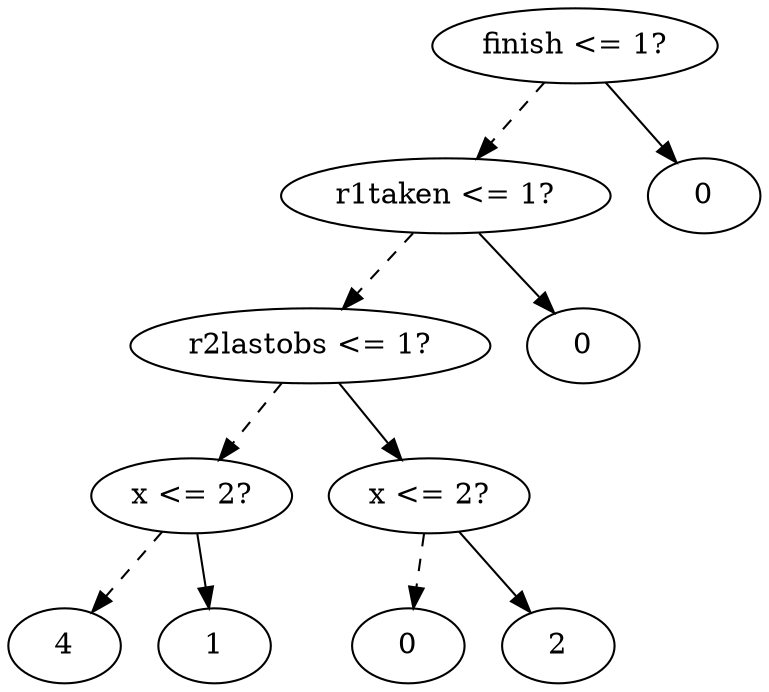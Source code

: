 digraph G {rankdir=TB;0 [label="finish <= 1?"];
0 -> 1 [style=dashed];
0 -> 2;
1 [label="r1taken <= 1?"];
1 -> 3 [style=dashed];
1 -> 4;
3 [label="r2lastobs <= 1?"];
3 -> 7 [style=dashed];
3 -> 8;
7 [label="x <= 2?"];
7 -> 15 [style=dashed];
7 -> 16;
15 [label="4"];
16 [label="1"];
8 [label="x <= 2?"];
8 -> 17 [style=dashed];
8 -> 18;
17 [label="0"];
18 [label="2"];
4 [label="0"];
2 [label="0"];
}